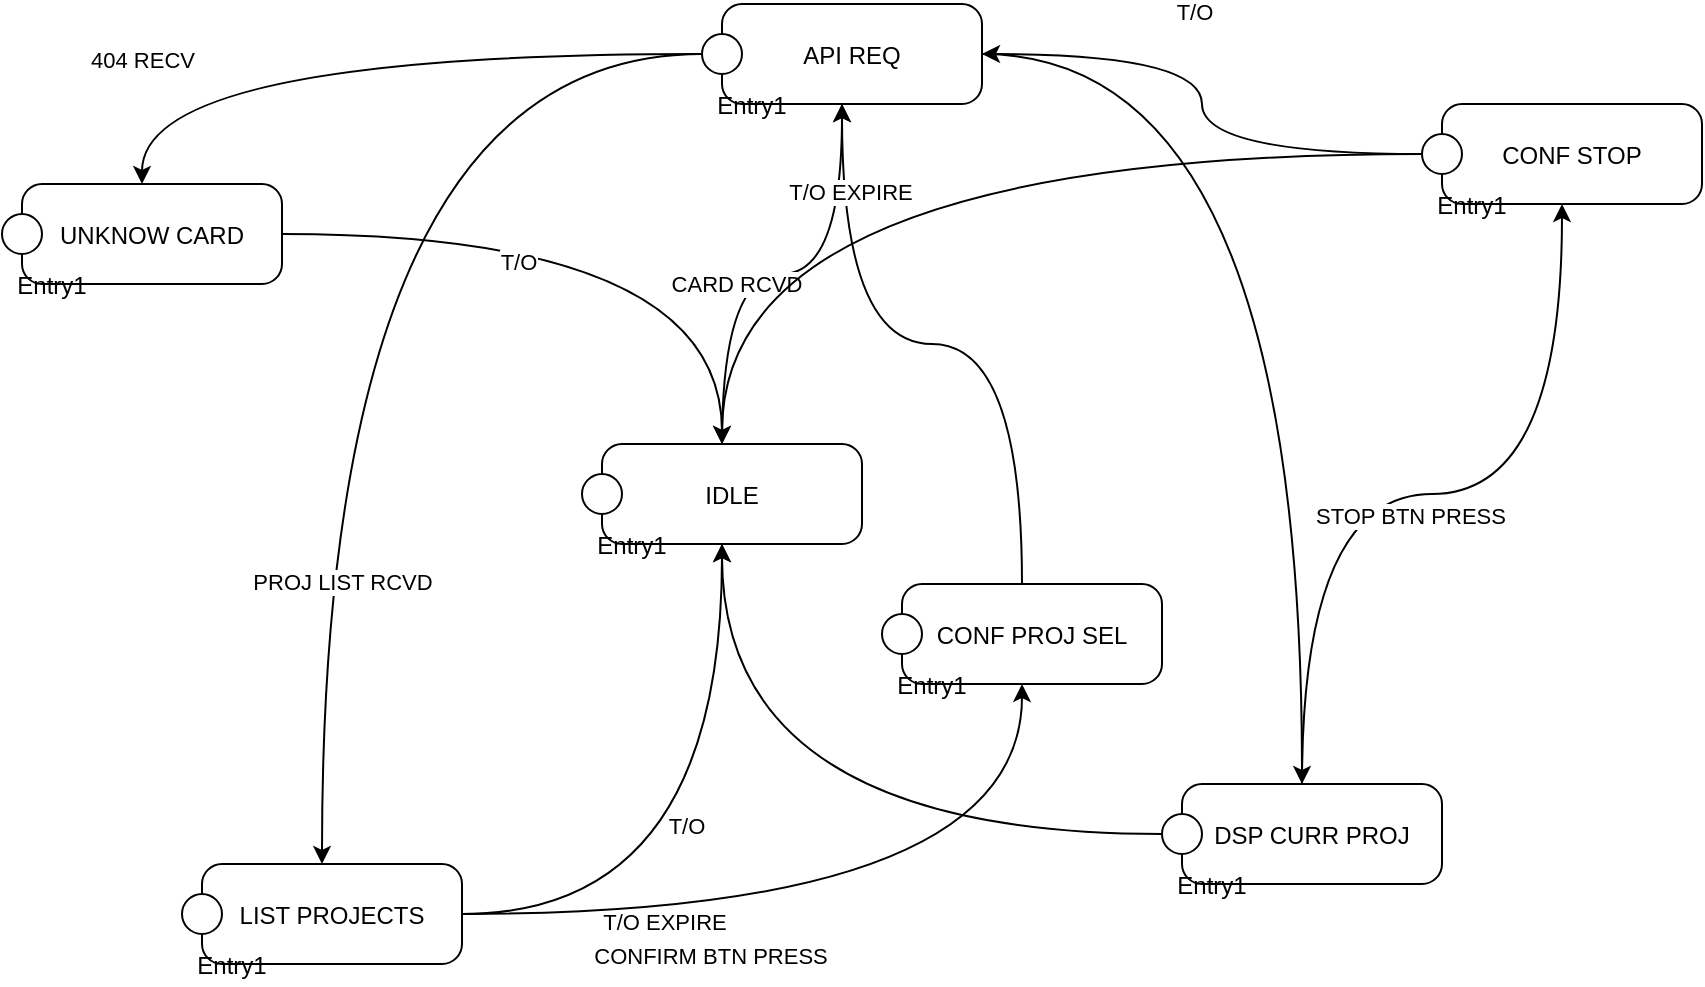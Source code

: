 <mxfile version="20.4.0"><diagram id="ZvyuonWsucfL2RgpX8x0" name="Page-1"><mxGraphModel dx="2222" dy="764" grid="1" gridSize="10" guides="1" tooltips="1" connect="1" arrows="1" fold="1" page="1" pageScale="1" pageWidth="850" pageHeight="1100" math="0" shadow="0"><root><mxCell id="0"/><mxCell id="1" parent="0"/><mxCell id="ivxGjtqix0yVi6ISP8ls-16" style="edgeStyle=orthogonalEdgeStyle;curved=1;rounded=0;orthogonalLoop=1;jettySize=auto;html=1;" edge="1" parent="1" source="ivxGjtqix0yVi6ISP8ls-1" target="ivxGjtqix0yVi6ISP8ls-3"><mxGeometry relative="1" as="geometry"/></mxCell><mxCell id="ivxGjtqix0yVi6ISP8ls-17" value="&lt;div&gt;CARD RCVD&lt;/div&gt;" style="edgeLabel;html=1;align=center;verticalAlign=middle;resizable=0;points=[];" vertex="1" connectable="0" parent="ivxGjtqix0yVi6ISP8ls-16"><mxGeometry x="-0.2" y="-5" relative="1" as="geometry"><mxPoint as="offset"/></mxGeometry></mxCell><mxCell id="ivxGjtqix0yVi6ISP8ls-1" value="IDLE" style="shape=umlState;rounded=1;verticalAlign=middle;align=center;absoluteArcSize=1;arcSize=10;umlStateConnection=connPointRefEntry;boundedLbl=1;" vertex="1" parent="1"><mxGeometry x="270" y="250" width="140" height="50" as="geometry"/></mxCell><mxCell id="ivxGjtqix0yVi6ISP8ls-2" value="Entry1" style="text;verticalAlign=middle;align=center;" vertex="1" parent="ivxGjtqix0yVi6ISP8ls-1"><mxGeometry y="40" width="50" height="20" as="geometry"/></mxCell><mxCell id="ivxGjtqix0yVi6ISP8ls-18" style="edgeStyle=orthogonalEdgeStyle;curved=1;rounded=0;orthogonalLoop=1;jettySize=auto;html=1;" edge="1" parent="1" source="ivxGjtqix0yVi6ISP8ls-3" target="ivxGjtqix0yVi6ISP8ls-8"><mxGeometry relative="1" as="geometry"/></mxCell><mxCell id="ivxGjtqix0yVi6ISP8ls-20" style="edgeStyle=orthogonalEdgeStyle;curved=1;rounded=0;orthogonalLoop=1;jettySize=auto;html=1;" edge="1" parent="1" source="ivxGjtqix0yVi6ISP8ls-3" target="ivxGjtqix0yVi6ISP8ls-6"><mxGeometry relative="1" as="geometry"/></mxCell><mxCell id="ivxGjtqix0yVi6ISP8ls-41" value="PROJ LIST RCVD" style="edgeLabel;html=1;align=center;verticalAlign=middle;resizable=0;points=[];" vertex="1" connectable="0" parent="ivxGjtqix0yVi6ISP8ls-20"><mxGeometry x="0.525" y="10" relative="1" as="geometry"><mxPoint as="offset"/></mxGeometry></mxCell><mxCell id="ivxGjtqix0yVi6ISP8ls-24" style="edgeStyle=orthogonalEdgeStyle;curved=1;rounded=0;orthogonalLoop=1;jettySize=auto;html=1;" edge="1" parent="1" source="ivxGjtqix0yVi6ISP8ls-3" target="ivxGjtqix0yVi6ISP8ls-10"><mxGeometry relative="1" as="geometry"/></mxCell><mxCell id="ivxGjtqix0yVi6ISP8ls-34" value="404 RECV" style="edgeLabel;html=1;align=center;verticalAlign=middle;resizable=0;points=[];" vertex="1" connectable="0" parent="ivxGjtqix0yVi6ISP8ls-24"><mxGeometry x="0.641" relative="1" as="geometry"><mxPoint as="offset"/></mxGeometry></mxCell><mxCell id="ivxGjtqix0yVi6ISP8ls-3" value="API REQ" style="shape=umlState;rounded=1;verticalAlign=middle;align=center;absoluteArcSize=1;arcSize=10;umlStateConnection=connPointRefEntry;boundedLbl=1;" vertex="1" parent="1"><mxGeometry x="330" y="30" width="140" height="50" as="geometry"/></mxCell><mxCell id="ivxGjtqix0yVi6ISP8ls-4" value="Entry1" style="text;verticalAlign=middle;align=center;" vertex="1" parent="ivxGjtqix0yVi6ISP8ls-3"><mxGeometry y="40" width="50" height="20" as="geometry"/></mxCell><mxCell id="ivxGjtqix0yVi6ISP8ls-29" style="edgeStyle=orthogonalEdgeStyle;curved=1;rounded=0;orthogonalLoop=1;jettySize=auto;html=1;" edge="1" parent="1" source="ivxGjtqix0yVi6ISP8ls-6" target="ivxGjtqix0yVi6ISP8ls-1"><mxGeometry relative="1" as="geometry"/></mxCell><mxCell id="ivxGjtqix0yVi6ISP8ls-30" value="T/O EXPIRE" style="edgeLabel;html=1;align=center;verticalAlign=middle;resizable=0;points=[];" vertex="1" connectable="0" parent="ivxGjtqix0yVi6ISP8ls-29"><mxGeometry x="-0.36" y="-4" relative="1" as="geometry"><mxPoint as="offset"/></mxGeometry></mxCell><mxCell id="ivxGjtqix0yVi6ISP8ls-42" value="&lt;div&gt;T/O&lt;/div&gt;" style="edgeLabel;html=1;align=center;verticalAlign=middle;resizable=0;points=[];" vertex="1" connectable="0" parent="ivxGjtqix0yVi6ISP8ls-29"><mxGeometry x="0.105" y="18" relative="1" as="geometry"><mxPoint as="offset"/></mxGeometry></mxCell><mxCell id="ivxGjtqix0yVi6ISP8ls-38" style="edgeStyle=orthogonalEdgeStyle;curved=1;rounded=0;orthogonalLoop=1;jettySize=auto;html=1;" edge="1" parent="1" source="ivxGjtqix0yVi6ISP8ls-6" target="ivxGjtqix0yVi6ISP8ls-12"><mxGeometry relative="1" as="geometry"/></mxCell><mxCell id="ivxGjtqix0yVi6ISP8ls-40" value="CONFIRM BTN PRESS" style="edgeLabel;html=1;align=center;verticalAlign=middle;resizable=0;points=[];" vertex="1" connectable="0" parent="ivxGjtqix0yVi6ISP8ls-38"><mxGeometry x="-0.371" y="-21" relative="1" as="geometry"><mxPoint as="offset"/></mxGeometry></mxCell><mxCell id="ivxGjtqix0yVi6ISP8ls-6" value="LIST PROJECTS" style="shape=umlState;rounded=1;verticalAlign=middle;align=center;absoluteArcSize=1;arcSize=10;umlStateConnection=connPointRefEntry;boundedLbl=1;" vertex="1" parent="1"><mxGeometry x="70" y="460" width="140" height="50" as="geometry"/></mxCell><mxCell id="ivxGjtqix0yVi6ISP8ls-7" value="Entry1" style="text;verticalAlign=middle;align=center;" vertex="1" parent="ivxGjtqix0yVi6ISP8ls-6"><mxGeometry y="40" width="50" height="20" as="geometry"/></mxCell><mxCell id="ivxGjtqix0yVi6ISP8ls-27" style="edgeStyle=orthogonalEdgeStyle;curved=1;rounded=0;orthogonalLoop=1;jettySize=auto;html=1;" edge="1" parent="1" source="ivxGjtqix0yVi6ISP8ls-8" target="ivxGjtqix0yVi6ISP8ls-1"><mxGeometry relative="1" as="geometry"/></mxCell><mxCell id="ivxGjtqix0yVi6ISP8ls-31" style="edgeStyle=orthogonalEdgeStyle;curved=1;rounded=0;orthogonalLoop=1;jettySize=auto;html=1;" edge="1" parent="1" source="ivxGjtqix0yVi6ISP8ls-8" target="ivxGjtqix0yVi6ISP8ls-14"><mxGeometry relative="1" as="geometry"/></mxCell><mxCell id="ivxGjtqix0yVi6ISP8ls-32" value="STOP BTN PRESS" style="edgeLabel;html=1;align=center;verticalAlign=middle;resizable=0;points=[];" vertex="1" connectable="0" parent="ivxGjtqix0yVi6ISP8ls-31"><mxGeometry x="-0.054" y="-11" relative="1" as="geometry"><mxPoint as="offset"/></mxGeometry></mxCell><mxCell id="ivxGjtqix0yVi6ISP8ls-8" value="DSP CURR PROJ" style="shape=umlState;rounded=1;verticalAlign=middle;align=center;absoluteArcSize=1;arcSize=10;umlStateConnection=connPointRefEntry;boundedLbl=1;" vertex="1" parent="1"><mxGeometry x="560" y="420" width="140" height="50" as="geometry"/></mxCell><mxCell id="ivxGjtqix0yVi6ISP8ls-9" value="Entry1" style="text;verticalAlign=middle;align=center;" vertex="1" parent="ivxGjtqix0yVi6ISP8ls-8"><mxGeometry y="40" width="50" height="20" as="geometry"/></mxCell><mxCell id="ivxGjtqix0yVi6ISP8ls-25" style="edgeStyle=orthogonalEdgeStyle;curved=1;rounded=0;orthogonalLoop=1;jettySize=auto;html=1;" edge="1" parent="1" source="ivxGjtqix0yVi6ISP8ls-10" target="ivxGjtqix0yVi6ISP8ls-1"><mxGeometry relative="1" as="geometry"/></mxCell><mxCell id="ivxGjtqix0yVi6ISP8ls-43" value="T/O" style="edgeLabel;html=1;align=center;verticalAlign=middle;resizable=0;points=[];" vertex="1" connectable="0" parent="ivxGjtqix0yVi6ISP8ls-25"><mxGeometry x="-0.275" y="-14" relative="1" as="geometry"><mxPoint as="offset"/></mxGeometry></mxCell><mxCell id="ivxGjtqix0yVi6ISP8ls-10" value="UNKNOW CARD" style="shape=umlState;rounded=1;verticalAlign=middle;align=center;absoluteArcSize=1;arcSize=10;umlStateConnection=connPointRefEntry;boundedLbl=1;" vertex="1" parent="1"><mxGeometry x="-20" y="120" width="140" height="50" as="geometry"/></mxCell><mxCell id="ivxGjtqix0yVi6ISP8ls-11" value="Entry1" style="text;verticalAlign=middle;align=center;" vertex="1" parent="ivxGjtqix0yVi6ISP8ls-10"><mxGeometry y="40" width="50" height="20" as="geometry"/></mxCell><mxCell id="ivxGjtqix0yVi6ISP8ls-39" style="edgeStyle=orthogonalEdgeStyle;curved=1;rounded=0;orthogonalLoop=1;jettySize=auto;html=1;" edge="1" parent="1" source="ivxGjtqix0yVi6ISP8ls-12" target="ivxGjtqix0yVi6ISP8ls-3"><mxGeometry relative="1" as="geometry"/></mxCell><mxCell id="ivxGjtqix0yVi6ISP8ls-12" value="CONF PROJ SEL" style="shape=umlState;rounded=1;verticalAlign=middle;align=center;absoluteArcSize=1;arcSize=10;umlStateConnection=connPointRefEntry;boundedLbl=1;" vertex="1" parent="1"><mxGeometry x="420" y="320" width="140" height="50" as="geometry"/></mxCell><mxCell id="ivxGjtqix0yVi6ISP8ls-13" value="Entry1" style="text;verticalAlign=middle;align=center;" vertex="1" parent="ivxGjtqix0yVi6ISP8ls-12"><mxGeometry y="40" width="50" height="20" as="geometry"/></mxCell><mxCell id="ivxGjtqix0yVi6ISP8ls-33" style="edgeStyle=orthogonalEdgeStyle;curved=1;rounded=0;orthogonalLoop=1;jettySize=auto;html=1;" edge="1" parent="1" source="ivxGjtqix0yVi6ISP8ls-14" target="ivxGjtqix0yVi6ISP8ls-3"><mxGeometry relative="1" as="geometry"/></mxCell><mxCell id="ivxGjtqix0yVi6ISP8ls-45" value="T/O" style="edgeLabel;html=1;align=center;verticalAlign=middle;resizable=0;points=[];" vertex="1" connectable="0" parent="ivxGjtqix0yVi6ISP8ls-33"><mxGeometry x="0.218" y="-21" relative="1" as="geometry"><mxPoint as="offset"/></mxGeometry></mxCell><mxCell id="ivxGjtqix0yVi6ISP8ls-35" style="edgeStyle=orthogonalEdgeStyle;curved=1;rounded=0;orthogonalLoop=1;jettySize=auto;html=1;" edge="1" parent="1" source="ivxGjtqix0yVi6ISP8ls-14" target="ivxGjtqix0yVi6ISP8ls-1"><mxGeometry relative="1" as="geometry"/></mxCell><mxCell id="ivxGjtqix0yVi6ISP8ls-36" value="T/O EXPIRE" style="edgeLabel;html=1;align=center;verticalAlign=middle;resizable=0;points=[];" vertex="1" connectable="0" parent="ivxGjtqix0yVi6ISP8ls-35"><mxGeometry x="0.157" y="19" relative="1" as="geometry"><mxPoint as="offset"/></mxGeometry></mxCell><mxCell id="ivxGjtqix0yVi6ISP8ls-14" value="CONF STOP" style="shape=umlState;rounded=1;verticalAlign=middle;align=center;absoluteArcSize=1;arcSize=10;umlStateConnection=connPointRefEntry;boundedLbl=1;" vertex="1" parent="1"><mxGeometry x="690" y="80" width="140" height="50" as="geometry"/></mxCell><mxCell id="ivxGjtqix0yVi6ISP8ls-15" value="Entry1" style="text;verticalAlign=middle;align=center;" vertex="1" parent="ivxGjtqix0yVi6ISP8ls-14"><mxGeometry y="40" width="50" height="20" as="geometry"/></mxCell></root></mxGraphModel></diagram></mxfile>